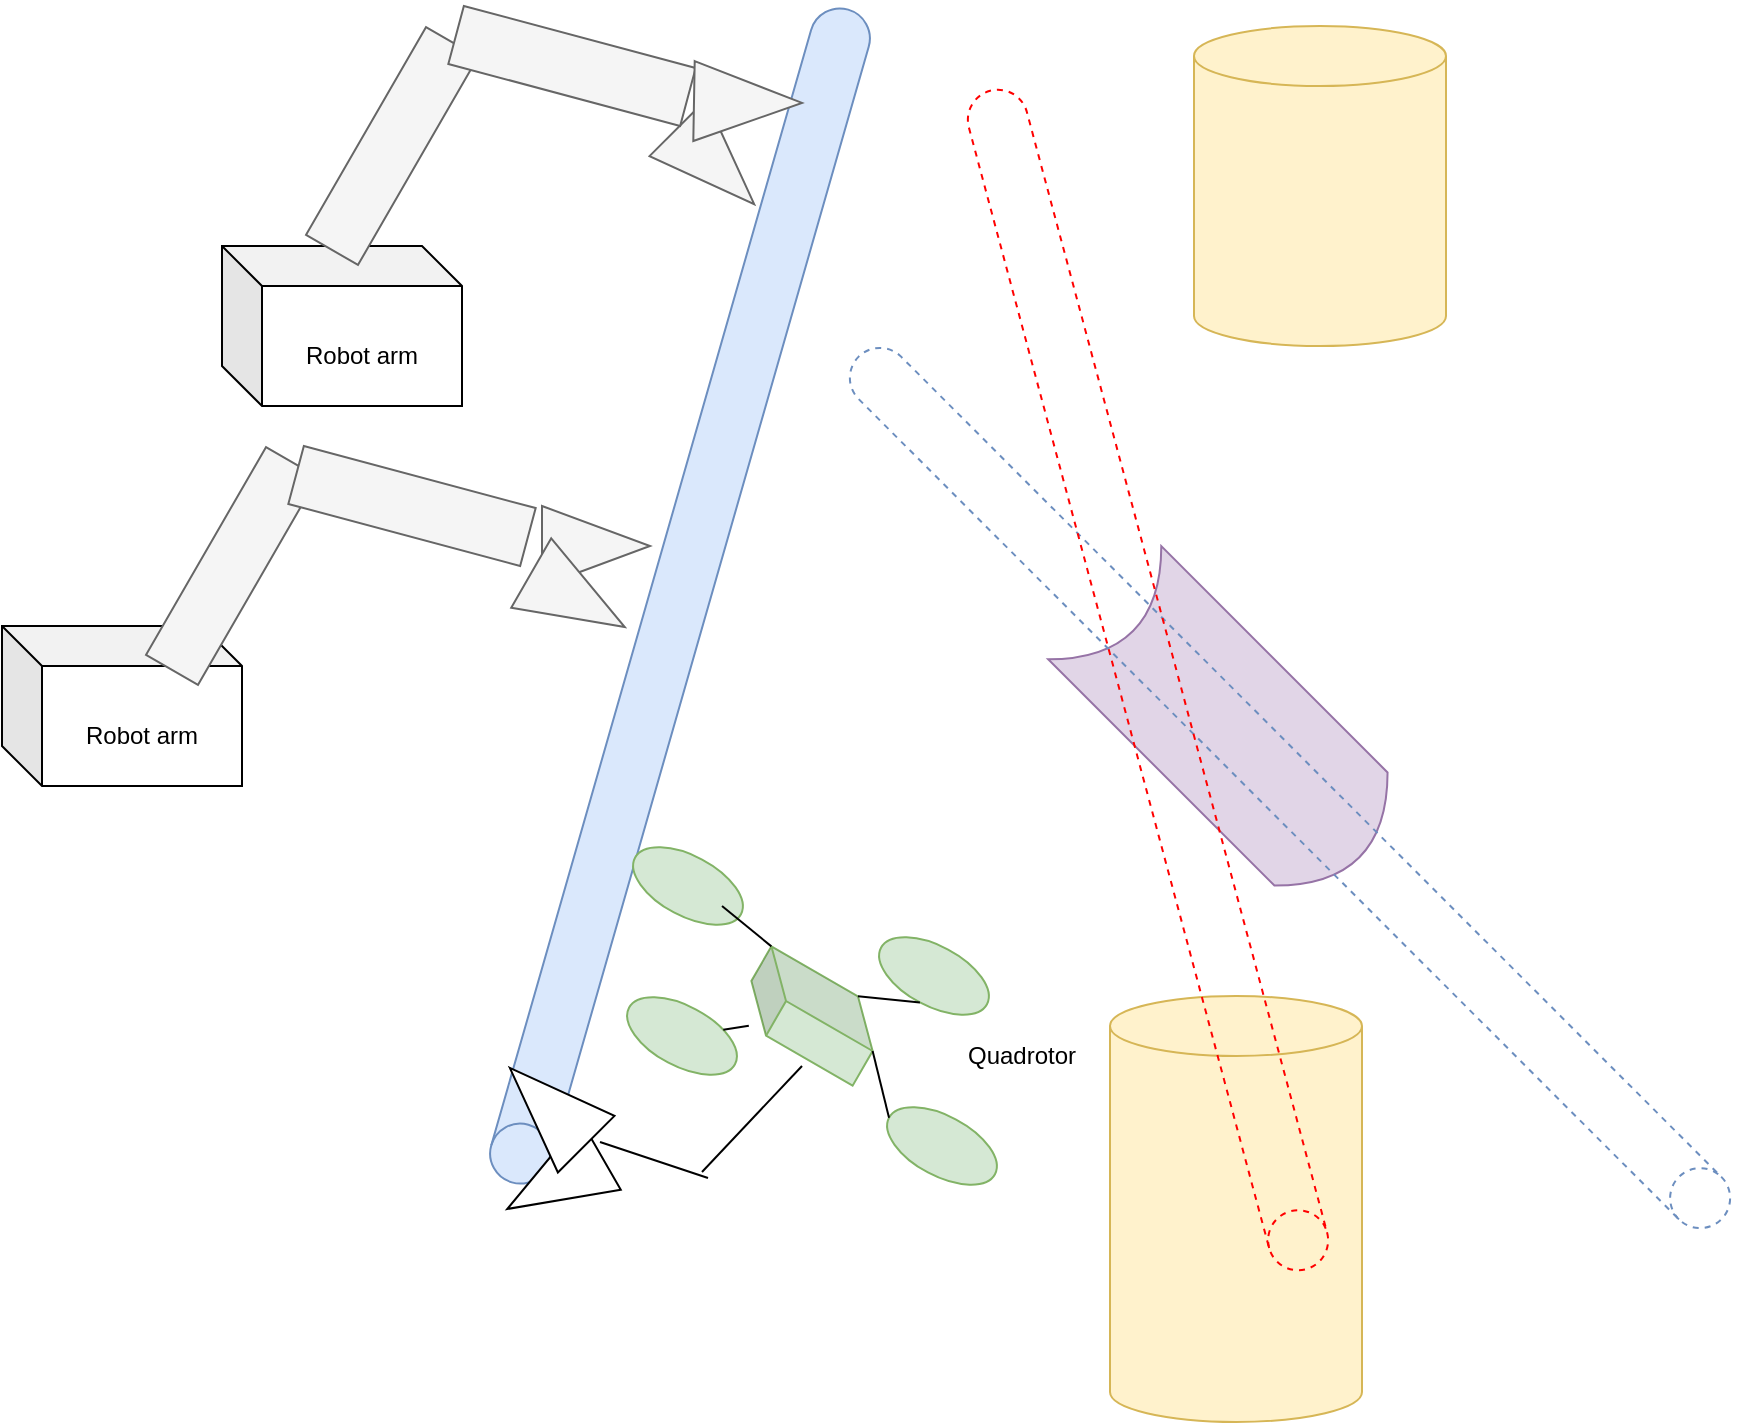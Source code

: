 <mxfile version="12.3.2" type="device" pages="4"><diagram id="ssUTzQZtZhe1urBUbMZH" name="Page-1"><mxGraphModel dx="1350" dy="816" grid="0" gridSize="10" guides="1" tooltips="1" connect="1" arrows="1" fold="1" page="1" pageScale="1" pageWidth="827" pageHeight="1169" math="0" shadow="0"><root><mxCell id="0"/><mxCell id="1" parent="0"/><mxCell id="jXosLKXXD0kvNmq8i7v_-1" value="" style="shape=cube;whiteSpace=wrap;html=1;boundedLbl=1;backgroundOutline=1;darkOpacity=0.05;darkOpacity2=0.1;" parent="1" vertex="1"><mxGeometry x="90" y="470" width="120" height="80" as="geometry"/></mxCell><mxCell id="jXosLKXXD0kvNmq8i7v_-2" value="" style="shape=cube;whiteSpace=wrap;html=1;boundedLbl=1;backgroundOutline=1;darkOpacity=0.05;darkOpacity2=0.1;" parent="1" vertex="1"><mxGeometry x="200" y="280" width="120" height="80" as="geometry"/></mxCell><mxCell id="jXosLKXXD0kvNmq8i7v_-3" value="" style="triangle;whiteSpace=wrap;html=1;rotation=45;fillColor=#f5f5f5;fontColor=#333333;strokeColor=#666666;" parent="1" vertex="1"><mxGeometry x="420" y="220" width="54" height="40" as="geometry"/></mxCell><mxCell id="jXosLKXXD0kvNmq8i7v_-4" value="" style="rounded=0;whiteSpace=wrap;html=1;rotation=30;fillColor=#f5f5f5;fontColor=#333333;strokeColor=#666666;" parent="1" vertex="1"><mxGeometry x="270" y="170" width="30" height="120" as="geometry"/></mxCell><mxCell id="jXosLKXXD0kvNmq8i7v_-5" value="" style="rounded=0;whiteSpace=wrap;html=1;rotation=105;fillColor=#f5f5f5;fontColor=#333333;strokeColor=#666666;" parent="1" vertex="1"><mxGeometry x="360" y="130" width="30" height="120" as="geometry"/></mxCell><mxCell id="jXosLKXXD0kvNmq8i7v_-6" value="" style="rounded=0;whiteSpace=wrap;html=1;rotation=30;fillColor=#f5f5f5;fontColor=#333333;strokeColor=#666666;" parent="1" vertex="1"><mxGeometry x="190" y="380" width="30" height="120" as="geometry"/></mxCell><mxCell id="jXosLKXXD0kvNmq8i7v_-7" value="" style="rounded=0;whiteSpace=wrap;html=1;rotation=105;fillColor=#f5f5f5;fontColor=#333333;strokeColor=#666666;" parent="1" vertex="1"><mxGeometry x="280" y="350" width="30" height="120" as="geometry"/></mxCell><mxCell id="jXosLKXXD0kvNmq8i7v_-8" value="" style="triangle;whiteSpace=wrap;html=1;rotation=0;fillColor=#f5f5f5;fontColor=#333333;strokeColor=#666666;" parent="1" vertex="1"><mxGeometry x="360" y="410" width="54" height="40" as="geometry"/></mxCell><mxCell id="jXosLKXXD0kvNmq8i7v_-9" value="" style="shape=cylinder3;whiteSpace=wrap;html=1;boundedLbl=1;backgroundOutline=1;size=15;rotation=-164;fillColor=#dae8fc;strokeColor=#6c8ebf;" parent="1" vertex="1"><mxGeometry x="414" y="150" width="30" height="610" as="geometry"/></mxCell><mxCell id="jXosLKXXD0kvNmq8i7v_-10" value="" style="shape=cube;whiteSpace=wrap;html=1;boundedLbl=1;backgroundOutline=1;darkOpacity=0.05;darkOpacity2=0.1;rotation=30;fillColor=#d5e8d4;strokeColor=#82b366;" parent="1" vertex="1"><mxGeometry x="460" y="645" width="70" height="40" as="geometry"/></mxCell><mxCell id="jXosLKXXD0kvNmq8i7v_-11" value="" style="ellipse;whiteSpace=wrap;html=1;rotation=28;fillColor=#d5e8d4;strokeColor=#82b366;" parent="1" vertex="1"><mxGeometry x="530" y="715" width="60" height="30" as="geometry"/></mxCell><mxCell id="jXosLKXXD0kvNmq8i7v_-12" value="" style="ellipse;whiteSpace=wrap;html=1;rotation=28;fillColor=#d5e8d4;strokeColor=#82b366;" parent="1" vertex="1"><mxGeometry x="526" y="630" width="60" height="30" as="geometry"/></mxCell><mxCell id="jXosLKXXD0kvNmq8i7v_-13" value="" style="ellipse;whiteSpace=wrap;html=1;rotation=28;fillColor=#d5e8d4;strokeColor=#82b366;" parent="1" vertex="1"><mxGeometry x="403" y="585" width="60" height="30" as="geometry"/></mxCell><mxCell id="jXosLKXXD0kvNmq8i7v_-14" value="" style="ellipse;whiteSpace=wrap;html=1;rotation=28;fillColor=#d5e8d4;strokeColor=#82b366;" parent="1" vertex="1"><mxGeometry x="400" y="660" width="60" height="30" as="geometry"/></mxCell><mxCell id="jXosLKXXD0kvNmq8i7v_-15" value="" style="endArrow=none;html=1;rounded=0;" parent="1" edge="1"><mxGeometry width="50" height="50" relative="1" as="geometry"><mxPoint x="440" y="743" as="sourcePoint"/><mxPoint x="490" y="690" as="targetPoint"/></mxGeometry></mxCell><mxCell id="jXosLKXXD0kvNmq8i7v_-16" value="" style="endArrow=none;html=1;rounded=0;entryX=0;entryY=0;entryDx=0;entryDy=0;entryPerimeter=0;" parent="1" target="jXosLKXXD0kvNmq8i7v_-10" edge="1"><mxGeometry width="50" height="50" relative="1" as="geometry"><mxPoint x="450" y="610" as="sourcePoint"/><mxPoint x="440" y="500" as="targetPoint"/></mxGeometry></mxCell><mxCell id="jXosLKXXD0kvNmq8i7v_-17" value="" style="endArrow=none;html=1;rounded=0;entryX=0.5;entryY=1;entryDx=0;entryDy=0;exitX=0;exitY=0;exitDx=50;exitDy=0;exitPerimeter=0;" parent="1" source="jXosLKXXD0kvNmq8i7v_-10" target="jXosLKXXD0kvNmq8i7v_-12" edge="1"><mxGeometry width="50" height="50" relative="1" as="geometry"><mxPoint x="390" y="550" as="sourcePoint"/><mxPoint x="440" y="500" as="targetPoint"/></mxGeometry></mxCell><mxCell id="jXosLKXXD0kvNmq8i7v_-18" value="" style="endArrow=none;html=1;rounded=0;" parent="1" source="jXosLKXXD0kvNmq8i7v_-14" target="jXosLKXXD0kvNmq8i7v_-10" edge="1"><mxGeometry width="50" height="50" relative="1" as="geometry"><mxPoint x="390" y="550" as="sourcePoint"/><mxPoint x="440" y="500" as="targetPoint"/></mxGeometry></mxCell><mxCell id="jXosLKXXD0kvNmq8i7v_-19" value="" style="endArrow=none;html=1;rounded=0;entryX=0;entryY=0.5;entryDx=0;entryDy=0;exitX=0;exitY=0;exitDx=70;exitDy=20;exitPerimeter=0;" parent="1" source="jXosLKXXD0kvNmq8i7v_-10" target="jXosLKXXD0kvNmq8i7v_-11" edge="1"><mxGeometry width="50" height="50" relative="1" as="geometry"><mxPoint x="390" y="550" as="sourcePoint"/><mxPoint x="440" y="500" as="targetPoint"/></mxGeometry></mxCell><mxCell id="jXosLKXXD0kvNmq8i7v_-20" value="Robot arm" style="text;html=1;strokeColor=none;fillColor=none;align=center;verticalAlign=middle;whiteSpace=wrap;rounded=0;" parent="1" vertex="1"><mxGeometry x="130" y="510" width="60" height="30" as="geometry"/></mxCell><mxCell id="jXosLKXXD0kvNmq8i7v_-21" value="Robot arm" style="text;html=1;strokeColor=none;fillColor=none;align=center;verticalAlign=middle;whiteSpace=wrap;rounded=0;" parent="1" vertex="1"><mxGeometry x="240" y="320" width="60" height="30" as="geometry"/></mxCell><mxCell id="jXosLKXXD0kvNmq8i7v_-22" value="Quadrotor" style="text;html=1;strokeColor=none;fillColor=none;align=center;verticalAlign=middle;whiteSpace=wrap;rounded=0;" parent="1" vertex="1"><mxGeometry x="570" y="670" width="60" height="30" as="geometry"/></mxCell><mxCell id="jXosLKXXD0kvNmq8i7v_-25" value="" style="shape=dataStorage;whiteSpace=wrap;html=1;fixedSize=1;rotation=-135;fillColor=#e1d5e7;strokeColor=#9673a6;" parent="1" vertex="1"><mxGeometry x="615" y="482" width="180" height="80" as="geometry"/></mxCell><mxCell id="jXosLKXXD0kvNmq8i7v_-29" value="" style="triangle;whiteSpace=wrap;html=1;rotation=1;fillColor=#f5f5f5;fontColor=#333333;strokeColor=#666666;" parent="1" vertex="1"><mxGeometry x="436" y="188" width="54" height="40" as="geometry"/></mxCell><mxCell id="jXosLKXXD0kvNmq8i7v_-30" value="" style="triangle;whiteSpace=wrap;html=1;rotation=30;fillColor=#f5f5f5;fontColor=#333333;strokeColor=#666666;" parent="1" vertex="1"><mxGeometry x="351" y="437" width="54" height="40" as="geometry"/></mxCell><mxCell id="jXosLKXXD0kvNmq8i7v_-31" value="" style="endArrow=none;html=1;rounded=0;" parent="1" edge="1"><mxGeometry width="50" height="50" relative="1" as="geometry"><mxPoint x="443" y="746" as="sourcePoint"/><mxPoint x="389" y="728" as="targetPoint"/></mxGeometry></mxCell><mxCell id="jXosLKXXD0kvNmq8i7v_-32" value="" style="triangle;whiteSpace=wrap;html=1;rotation=-210;" parent="1" vertex="1"><mxGeometry x="339" y="728" width="54" height="40" as="geometry"/></mxCell><mxCell id="jXosLKXXD0kvNmq8i7v_-33" value="" style="triangle;whiteSpace=wrap;html=1;rotation=-135;" parent="1" vertex="1"><mxGeometry x="336" y="690" width="54" height="40" as="geometry"/></mxCell><mxCell id="jXosLKXXD0kvNmq8i7v_-35" value="" style="shape=cylinder3;whiteSpace=wrap;html=1;boundedLbl=1;backgroundOutline=1;size=15;fillColor=#fff2cc;strokeColor=#d6b656;" parent="1" vertex="1"><mxGeometry x="686" y="170" width="126" height="160" as="geometry"/></mxCell><mxCell id="jXosLKXXD0kvNmq8i7v_-36" value="" style="shape=cylinder3;whiteSpace=wrap;html=1;boundedLbl=1;backgroundOutline=1;size=15;fillColor=#fff2cc;strokeColor=#d6b656;" parent="1" vertex="1"><mxGeometry x="644" y="655" width="126" height="213" as="geometry"/></mxCell><mxCell id="jXosLKXXD0kvNmq8i7v_-38" value="" style="shape=cylinder3;whiteSpace=wrap;html=1;boundedLbl=1;backgroundOutline=1;size=15;rotation=135;fillColor=none;strokeColor=#6c8ebf;dashed=1;" parent="1" vertex="1"><mxGeometry x="719" y="246" width="30" height="610" as="geometry"/></mxCell><mxCell id="jXosLKXXD0kvNmq8i7v_-39" value="" style="shape=cylinder3;whiteSpace=wrap;html=1;boundedLbl=1;backgroundOutline=1;size=15;rotation=165;fillColor=none;strokeColor=#FF0000;dashed=1;" parent="1" vertex="1"><mxGeometry x="648" y="192" width="30" height="610" as="geometry"/></mxCell></root></mxGraphModel></diagram><diagram id="3dfulkfmYTmKVOrZbzXi" name="Tarjan's SCC"><mxGraphModel dx="1350" dy="816" grid="1" gridSize="10" guides="1" tooltips="1" connect="1" arrows="1" fold="1" page="1" pageScale="1" pageWidth="827" pageHeight="1169" math="0" shadow="0"><root><mxCell id="0"/><mxCell id="1" value="Background" style="locked=1;" parent="0"/><mxCell id="TbnZWeLD08TmqF6yE6HN-11" style="orthogonalLoop=1;jettySize=auto;html=1;exitX=0;exitY=1;exitDx=0;exitDy=0;entryX=1;entryY=0;entryDx=0;entryDy=0;rounded=1;strokeColor=none;" parent="1" source="TbnZWeLD08TmqF6yE6HN-1" target="TbnZWeLD08TmqF6yE6HN-3" edge="1"><mxGeometry relative="1" as="geometry"/></mxCell><mxCell id="TbnZWeLD08TmqF6yE6HN-12" style="edgeStyle=none;rounded=1;orthogonalLoop=1;jettySize=auto;html=1;exitX=0;exitY=1;exitDx=0;exitDy=0;entryX=1;entryY=0;entryDx=0;entryDy=0;" parent="1" source="TbnZWeLD08TmqF6yE6HN-1" target="TbnZWeLD08TmqF6yE6HN-3" edge="1"><mxGeometry relative="1" as="geometry"/></mxCell><mxCell id="TbnZWeLD08TmqF6yE6HN-16" style="edgeStyle=none;rounded=1;orthogonalLoop=1;jettySize=auto;html=1;exitX=1;exitY=1;exitDx=0;exitDy=0;entryX=0;entryY=0;entryDx=0;entryDy=0;" parent="1" source="TbnZWeLD08TmqF6yE6HN-1" target="TbnZWeLD08TmqF6yE6HN-2" edge="1"><mxGeometry relative="1" as="geometry"/></mxCell><mxCell id="TbnZWeLD08TmqF6yE6HN-1" value="root" style="ellipse;whiteSpace=wrap;html=1;aspect=fixed;strokeColor=none;fillColor=#FFCCCC;" parent="1" vertex="1"><mxGeometry x="310" y="160" width="80" height="80" as="geometry"/></mxCell><mxCell id="TbnZWeLD08TmqF6yE6HN-17" style="edgeStyle=none;rounded=1;orthogonalLoop=1;jettySize=auto;html=1;exitX=0;exitY=1;exitDx=0;exitDy=0;entryX=0.5;entryY=0;entryDx=0;entryDy=0;" parent="1" source="TbnZWeLD08TmqF6yE6HN-2" target="TbnZWeLD08TmqF6yE6HN-5" edge="1"><mxGeometry relative="1" as="geometry"/></mxCell><mxCell id="TbnZWeLD08TmqF6yE6HN-18" style="edgeStyle=none;rounded=1;orthogonalLoop=1;jettySize=auto;html=1;exitX=1;exitY=0.5;exitDx=0;exitDy=0;entryX=0.5;entryY=0;entryDx=0;entryDy=0;" parent="1" source="TbnZWeLD08TmqF6yE6HN-2" target="TbnZWeLD08TmqF6yE6HN-4" edge="1"><mxGeometry relative="1" as="geometry"/></mxCell><mxCell id="TbnZWeLD08TmqF6yE6HN-2" value="node&amp;nbsp;" style="ellipse;whiteSpace=wrap;html=1;aspect=fixed;strokeColor=#82b366;fillColor=#d5e8d4;" parent="1" vertex="1"><mxGeometry x="460" y="310" width="80" height="80" as="geometry"/></mxCell><mxCell id="TbnZWeLD08TmqF6yE6HN-13" style="edgeStyle=none;rounded=1;orthogonalLoop=1;jettySize=auto;html=1;exitX=0;exitY=1;exitDx=0;exitDy=0;" parent="1" source="TbnZWeLD08TmqF6yE6HN-3" target="TbnZWeLD08TmqF6yE6HN-8" edge="1"><mxGeometry relative="1" as="geometry"/></mxCell><mxCell id="TbnZWeLD08TmqF6yE6HN-14" style="edgeStyle=none;rounded=1;orthogonalLoop=1;jettySize=auto;html=1;exitX=1;exitY=1;exitDx=0;exitDy=0;entryX=0.5;entryY=0;entryDx=0;entryDy=0;" parent="1" source="TbnZWeLD08TmqF6yE6HN-3" target="TbnZWeLD08TmqF6yE6HN-9" edge="1"><mxGeometry relative="1" as="geometry"/></mxCell><mxCell id="TbnZWeLD08TmqF6yE6HN-3" value="node&amp;nbsp;" style="ellipse;whiteSpace=wrap;html=1;aspect=fixed;strokeColor=#6c8ebf;fillColor=#dae8fc;" parent="1" vertex="1"><mxGeometry x="130" y="320" width="80" height="80" as="geometry"/></mxCell><mxCell id="TbnZWeLD08TmqF6yE6HN-19" style="edgeStyle=none;rounded=1;orthogonalLoop=1;jettySize=auto;html=1;exitX=0;exitY=1;exitDx=0;exitDy=0;entryX=1;entryY=0;entryDx=0;entryDy=0;" parent="1" source="TbnZWeLD08TmqF6yE6HN-4" target="TbnZWeLD08TmqF6yE6HN-15" edge="1"><mxGeometry relative="1" as="geometry"/></mxCell><mxCell id="TbnZWeLD08TmqF6yE6HN-20" style="edgeStyle=none;rounded=1;orthogonalLoop=1;jettySize=auto;html=1;exitX=1;exitY=0.5;exitDx=0;exitDy=0;entryX=0.5;entryY=0;entryDx=0;entryDy=0;" parent="1" source="TbnZWeLD08TmqF6yE6HN-4" target="TbnZWeLD08TmqF6yE6HN-6" edge="1"><mxGeometry relative="1" as="geometry"/></mxCell><mxCell id="TbnZWeLD08TmqF6yE6HN-4" value="node&amp;nbsp;" style="ellipse;whiteSpace=wrap;html=1;aspect=fixed;strokeColor=#82b366;fillColor=#d5e8d4;" parent="1" vertex="1"><mxGeometry x="590" y="450" width="80" height="80" as="geometry"/></mxCell><mxCell id="TbnZWeLD08TmqF6yE6HN-22" style="edgeStyle=none;rounded=1;orthogonalLoop=1;jettySize=auto;html=1;exitX=0;exitY=1;exitDx=0;exitDy=0;entryX=0.5;entryY=0;entryDx=0;entryDy=0;" parent="1" source="TbnZWeLD08TmqF6yE6HN-5" target="TbnZWeLD08TmqF6yE6HN-7" edge="1"><mxGeometry relative="1" as="geometry"/></mxCell><mxCell id="TbnZWeLD08TmqF6yE6HN-5" value="node&amp;nbsp;" style="ellipse;whiteSpace=wrap;html=1;aspect=fixed;strokeColor=#82b366;fillColor=#d5e8d4;" parent="1" vertex="1"><mxGeometry x="420" y="460" width="80" height="80" as="geometry"/></mxCell><mxCell id="TbnZWeLD08TmqF6yE6HN-6" value="node&amp;nbsp;" style="ellipse;whiteSpace=wrap;html=1;aspect=fixed;strokeColor=#82b366;fillColor=#d5e8d4;" parent="1" vertex="1"><mxGeometry x="720" y="590" width="80" height="80" as="geometry"/></mxCell><mxCell id="TbnZWeLD08TmqF6yE6HN-7" value="node&amp;nbsp;" style="ellipse;whiteSpace=wrap;html=1;aspect=fixed;strokeColor=#82b366;fillColor=#d5e8d4;" parent="1" vertex="1"><mxGeometry x="334" y="670" width="80" height="80" as="geometry"/></mxCell><mxCell id="TbnZWeLD08TmqF6yE6HN-8" value="node&amp;nbsp;" style="ellipse;whiteSpace=wrap;html=1;aspect=fixed;strokeColor=#6c8ebf;fillColor=#dae8fc;" parent="1" vertex="1"><mxGeometry x="50" y="450" width="80" height="80" as="geometry"/></mxCell><mxCell id="TbnZWeLD08TmqF6yE6HN-9" value="node&amp;nbsp;" style="ellipse;whiteSpace=wrap;html=1;aspect=fixed;strokeColor=#6c8ebf;fillColor=#dae8fc;" parent="1" vertex="1"><mxGeometry x="200" y="505" width="80" height="80" as="geometry"/></mxCell><mxCell id="TbnZWeLD08TmqF6yE6HN-15" value="node&amp;nbsp;" style="ellipse;whiteSpace=wrap;html=1;aspect=fixed;strokeColor=#82b366;fillColor=#d5e8d4;" parent="1" vertex="1"><mxGeometry x="490" y="620" width="80" height="80" as="geometry"/></mxCell><mxCell id="TbnZWeLD08TmqF6yE6HN-31" value="dfs traverse" style="locked=1;" parent="0"/><mxCell id="TbnZWeLD08TmqF6yE6HN-36" value="" style="endArrow=classic;html=1;rounded=1;dashed=1;fontFamily=Times New Roman;fontColor=#000000;strokeColor=#000000;strokeWidth=3;" parent="TbnZWeLD08TmqF6yE6HN-31" edge="1"><mxGeometry width="50" height="50" relative="1" as="geometry"><mxPoint x="580" y="610" as="sourcePoint"/><mxPoint x="610" y="540" as="targetPoint"/></mxGeometry></mxCell><mxCell id="TbnZWeLD08TmqF6yE6HN-37" value="" style="endArrow=classic;html=1;rounded=1;fontFamily=Times New Roman;fontColor=#000000;strokeColor=#000000;strokeWidth=3;" parent="TbnZWeLD08TmqF6yE6HN-31" edge="1"><mxGeometry width="50" height="50" relative="1" as="geometry"><mxPoint x="370" y="240" as="sourcePoint"/><mxPoint x="430" y="300" as="targetPoint"/></mxGeometry></mxCell><mxCell id="TbnZWeLD08TmqF6yE6HN-23" value="special edges" style="locked=1;" parent="0"/><mxCell id="TbnZWeLD08TmqF6yE6HN-24" value="" style="endArrow=classic;html=1;rounded=1;exitX=0.5;exitY=0;exitDx=0;exitDy=0;entryX=1;entryY=1;entryDx=0;entryDy=0;dashed=1;strokeColor=#FF00FF;" parent="TbnZWeLD08TmqF6yE6HN-23" source="TbnZWeLD08TmqF6yE6HN-15" target="TbnZWeLD08TmqF6yE6HN-2" edge="1"><mxGeometry width="50" height="50" relative="1" as="geometry"><mxPoint x="490" y="620" as="sourcePoint"/><mxPoint x="540" y="570" as="targetPoint"/></mxGeometry></mxCell><mxCell id="TbnZWeLD08TmqF6yE6HN-25" value="" style="endArrow=classic;html=1;rounded=1;dashed=1;entryX=1;entryY=0.5;entryDx=0;entryDy=0;exitX=0;exitY=0;exitDx=0;exitDy=0;strokeColor=#33FF33;" parent="TbnZWeLD08TmqF6yE6HN-23" source="TbnZWeLD08TmqF6yE6HN-7" target="TbnZWeLD08TmqF6yE6HN-9" edge="1"><mxGeometry width="50" height="50" relative="1" as="geometry"><mxPoint x="430" y="550" as="sourcePoint"/><mxPoint x="480" y="500" as="targetPoint"/></mxGeometry></mxCell><mxCell id="TbnZWeLD08TmqF6yE6HN-26" value="" style="endArrow=classic;html=1;rounded=1;dashed=1;exitX=0.5;exitY=1;exitDx=0;exitDy=0;entryX=1;entryY=0;entryDx=0;entryDy=0;fillColor=#ffe6cc;strokeColor=#FF0000;" parent="TbnZWeLD08TmqF6yE6HN-23" source="TbnZWeLD08TmqF6yE6HN-1" target="TbnZWeLD08TmqF6yE6HN-9" edge="1"><mxGeometry width="50" height="50" relative="1" as="geometry"><mxPoint x="430" y="550" as="sourcePoint"/><mxPoint x="480" y="500" as="targetPoint"/></mxGeometry></mxCell><mxCell id="TbnZWeLD08TmqF6yE6HN-27" value="" style="endArrow=classic;html=1;rounded=1;dashed=1;exitX=0;exitY=0.5;exitDx=0;exitDy=0;entryX=1;entryY=0.5;entryDx=0;entryDy=0;fontColor=#33FF33;strokeColor=#33FF33;" parent="TbnZWeLD08TmqF6yE6HN-23" source="TbnZWeLD08TmqF6yE6HN-15" target="TbnZWeLD08TmqF6yE6HN-7" edge="1"><mxGeometry width="50" height="50" relative="1" as="geometry"><mxPoint x="430" y="550" as="sourcePoint"/><mxPoint x="480" y="500" as="targetPoint"/></mxGeometry></mxCell><mxCell id="TbnZWeLD08TmqF6yE6HN-28" value="back edge" style="text;html=1;strokeColor=none;fillColor=none;align=center;verticalAlign=middle;whiteSpace=wrap;rounded=0;fontColor=#FF00FF;fontStyle=1;fontFamily=Times New Roman;" parent="TbnZWeLD08TmqF6yE6HN-23" vertex="1"><mxGeometry x="530" y="500" width="60" height="30" as="geometry"/></mxCell><mxCell id="TbnZWeLD08TmqF6yE6HN-30" value="cross edge" style="text;html=1;strokeColor=none;fillColor=none;align=center;verticalAlign=middle;whiteSpace=wrap;rounded=0;fontColor=#33FF33;fontStyle=1;fontFamily=Times New Roman;" parent="TbnZWeLD08TmqF6yE6HN-23" vertex="1"><mxGeometry x="420" y="690" width="90" height="30" as="geometry"/></mxCell><mxCell id="TbnZWeLD08TmqF6yE6HN-32" value="cross edge" style="text;html=1;strokeColor=none;fillColor=none;align=center;verticalAlign=middle;whiteSpace=wrap;rounded=0;fontColor=#33FF33;fontStyle=1;fontFamily=Times New Roman;" parent="TbnZWeLD08TmqF6yE6HN-23" vertex="1"><mxGeometry x="240" y="620" width="80" height="30" as="geometry"/></mxCell><mxCell id="TbnZWeLD08TmqF6yE6HN-33" value="forward edge" style="text;html=1;strokeColor=none;fillColor=none;align=center;verticalAlign=middle;whiteSpace=wrap;rounded=0;fontColor=#FF0000;fontStyle=1;fontFamily=Times New Roman;" parent="TbnZWeLD08TmqF6yE6HN-23" vertex="1"><mxGeometry x="300" y="380" width="100" height="30" as="geometry"/></mxCell><mxCell id="TbnZWeLD08TmqF6yE6HN-34" value="tree edge" style="text;html=1;strokeColor=none;fillColor=none;align=center;verticalAlign=middle;whiteSpace=wrap;rounded=0;fontColor=#000000;fontStyle=1;fontFamily=Times New Roman;" parent="TbnZWeLD08TmqF6yE6HN-23" vertex="1"><mxGeometry x="414" y="240" width="60" height="30" as="geometry"/></mxCell><mxCell id="8AmKw-qRgYpbTJ704_HL-1" value="node" style="" parent="0"/><mxCell id="8AmKw-qRgYpbTJ704_HL-2" value="" style="ellipse;whiteSpace=wrap;html=1;fillColor=none;dashed=1;strokeColor=#3333FF;" vertex="1" parent="8AmKw-qRgYpbTJ704_HL-1"><mxGeometry x="430" y="300" width="140" height="100" as="geometry"/></mxCell><mxCell id="8AmKw-qRgYpbTJ704_HL-5" style="edgeStyle=orthogonalEdgeStyle;rounded=0;orthogonalLoop=1;jettySize=auto;html=1;entryX=1;entryY=0.5;entryDx=0;entryDy=0;strokeColor=#3333FF;dashed=1;" edge="1" parent="8AmKw-qRgYpbTJ704_HL-1" source="8AmKw-qRgYpbTJ704_HL-3" target="8AmKw-qRgYpbTJ704_HL-2"><mxGeometry relative="1" as="geometry"/></mxCell><mxCell id="8AmKw-qRgYpbTJ704_HL-3" value="a. head of a scc:&lt;br&gt;low[index] == disc[index]&lt;br&gt;record result" style="text;html=1;strokeColor=none;fillColor=none;align=left;verticalAlign=middle;whiteSpace=wrap;rounded=0;dashed=1;fontStyle=1" vertex="1" parent="8AmKw-qRgYpbTJ704_HL-1"><mxGeometry x="560" y="220" width="170" height="70" as="geometry"/></mxCell><mxCell id="8AmKw-qRgYpbTJ704_HL-6" value="" style="ellipse;whiteSpace=wrap;html=1;dashed=1;strokeColor=#FF0000;fillColor=none;" vertex="1" parent="8AmKw-qRgYpbTJ704_HL-1"><mxGeometry x="310" y="660" width="120" height="110" as="geometry"/></mxCell><mxCell id="8AmKw-qRgYpbTJ704_HL-7" value="" style="ellipse;whiteSpace=wrap;html=1;dashed=1;strokeColor=#663300;fillColor=none;" vertex="1" parent="8AmKw-qRgYpbTJ704_HL-1"><mxGeometry x="470" y="605" width="120" height="110" as="geometry"/></mxCell><mxCell id="8AmKw-qRgYpbTJ704_HL-13" style="edgeStyle=orthogonalEdgeStyle;rounded=0;orthogonalLoop=1;jettySize=auto;html=1;exitX=0.5;exitY=0;exitDx=0;exitDy=0;entryX=1;entryY=1;entryDx=0;entryDy=0;dashed=1;strokeColor=#663300;fontColor=#FF0000;" edge="1" parent="8AmKw-qRgYpbTJ704_HL-1" source="8AmKw-qRgYpbTJ704_HL-8" target="8AmKw-qRgYpbTJ704_HL-7"><mxGeometry relative="1" as="geometry"/></mxCell><mxCell id="8AmKw-qRgYpbTJ704_HL-8" value="c. child index is in the resBuffer:&lt;br&gt;back edge&lt;br&gt;low[nodeIndex] = min(low[nodeIndex], disc[childIndex])" style="text;html=1;strokeColor=none;fillColor=none;align=left;verticalAlign=middle;whiteSpace=wrap;rounded=0;dashed=1;fontStyle=1" vertex="1" parent="8AmKw-qRgYpbTJ704_HL-1"><mxGeometry x="225" y="870" width="245" height="60" as="geometry"/></mxCell><mxCell id="8AmKw-qRgYpbTJ704_HL-12" style="edgeStyle=orthogonalEdgeStyle;rounded=0;orthogonalLoop=1;jettySize=auto;html=1;exitX=0.5;exitY=0;exitDx=0;exitDy=0;entryX=0;entryY=0.5;entryDx=0;entryDy=0;dashed=1;strokeColor=#FF0000;fontColor=#FF0000;" edge="1" parent="8AmKw-qRgYpbTJ704_HL-1" source="8AmKw-qRgYpbTJ704_HL-11" target="8AmKw-qRgYpbTJ704_HL-6"><mxGeometry relative="1" as="geometry"/></mxCell><mxCell id="8AmKw-qRgYpbTJ704_HL-11" value="d. child index is not in the resBuffer:&lt;br&gt;cross edge, then do nothing" style="text;html=1;strokeColor=none;fillColor=none;align=left;verticalAlign=middle;whiteSpace=wrap;rounded=0;dashed=1;fontStyle=1" vertex="1" parent="8AmKw-qRgYpbTJ704_HL-1"><mxGeometry x="70" y="760" width="190" height="50" as="geometry"/></mxCell><mxCell id="8AmKw-qRgYpbTJ704_HL-15" style="edgeStyle=orthogonalEdgeStyle;rounded=0;orthogonalLoop=1;jettySize=auto;html=1;exitX=0.5;exitY=0;exitDx=0;exitDy=0;dashed=1;strokeColor=#663300;fontColor=#000000;" edge="1" parent="8AmKw-qRgYpbTJ704_HL-1" source="8AmKw-qRgYpbTJ704_HL-14"><mxGeometry relative="1" as="geometry"><mxPoint x="400" y="290" as="targetPoint"/></mxGeometry></mxCell><mxCell id="8AmKw-qRgYpbTJ704_HL-14" value="dfs traverse" style="text;html=1;strokeColor=none;fillColor=none;align=center;verticalAlign=middle;whiteSpace=wrap;rounded=0;dashed=1;fontColor=#000000;fontStyle=1" vertex="1" parent="8AmKw-qRgYpbTJ704_HL-1"><mxGeometry x="330" y="340" width="80" height="20" as="geometry"/></mxCell><mxCell id="8AmKw-qRgYpbTJ704_HL-22" style="edgeStyle=orthogonalEdgeStyle;rounded=0;orthogonalLoop=1;jettySize=auto;html=1;exitX=0.5;exitY=0;exitDx=0;exitDy=0;strokeColor=#000000;fontColor=#000000;dashed=1;" edge="1" parent="8AmKw-qRgYpbTJ704_HL-1" source="8AmKw-qRgYpbTJ704_HL-20"><mxGeometry relative="1" as="geometry"><mxPoint x="590" y="580" as="targetPoint"/><Array as="points"><mxPoint x="653" y="800"/><mxPoint x="630" y="800"/><mxPoint x="630" y="580"/></Array></mxGeometry></mxCell><mxCell id="8AmKw-qRgYpbTJ704_HL-20" value="b. when traverse backward,&amp;nbsp;&lt;br&gt;update low[index]&lt;br&gt;low[nodeIndex] = min(low[nodeIndex], low[childIndex])" style="text;html=1;strokeColor=none;fillColor=none;align=left;verticalAlign=middle;whiteSpace=wrap;rounded=0;dashed=1;fontStyle=1" vertex="1" parent="8AmKw-qRgYpbTJ704_HL-1"><mxGeometry x="540" y="870" width="225" height="60" as="geometry"/></mxCell></root></mxGraphModel></diagram><diagram id="lkUUPGwsqInyA4u9x3SJ" name="solver design"><mxGraphModel dx="1350" dy="816" grid="1" gridSize="10" guides="1" tooltips="1" connect="1" arrows="1" fold="1" page="1" pageScale="1" pageWidth="827" pageHeight="1169" math="0" shadow="0"><root><mxCell id="0"/><mxCell id="1" parent="0"/><mxCell id="vB6joArK4t7NuOvckfKZ-1" value="&amp;lt;&amp;lt;keyword&amp;gt;&amp;gt;&lt;br&gt;&lt;b&gt;Classifier1&lt;/b&gt;&lt;br&gt;{abstract}" style="swimlane;fontStyle=0;align=center;verticalAlign=top;childLayout=stackLayout;horizontal=1;startSize=55;horizontalStack=0;resizeParent=1;resizeParentMax=0;resizeLast=0;collapsible=0;marginBottom=0;html=1;" parent="1" vertex="1"><mxGeometry x="274" y="210" width="140" height="183" as="geometry"/></mxCell><mxCell id="vB6joArK4t7NuOvckfKZ-2" value="attributes" style="text;html=1;strokeColor=none;fillColor=none;align=center;verticalAlign=middle;spacingLeft=4;spacingRight=4;overflow=hidden;rotatable=0;points=[[0,0.5],[1,0.5]];portConstraint=eastwest;" parent="vB6joArK4t7NuOvckfKZ-1" vertex="1"><mxGeometry y="55" width="140" height="20" as="geometry"/></mxCell><mxCell id="vB6joArK4t7NuOvckfKZ-3" value="attribute1" style="text;html=1;strokeColor=none;fillColor=none;align=left;verticalAlign=middle;spacingLeft=4;spacingRight=4;overflow=hidden;rotatable=0;points=[[0,0.5],[1,0.5]];portConstraint=eastwest;" parent="vB6joArK4t7NuOvckfKZ-1" vertex="1"><mxGeometry y="75" width="140" height="20" as="geometry"/></mxCell><mxCell id="vB6joArK4t7NuOvckfKZ-4" value="inherited attribute2" style="text;html=1;strokeColor=none;fillColor=none;align=left;verticalAlign=middle;spacingLeft=4;spacingRight=4;overflow=hidden;rotatable=0;points=[[0,0.5],[1,0.5]];portConstraint=eastwest;fontColor=#808080;" parent="vB6joArK4t7NuOvckfKZ-1" vertex="1"><mxGeometry y="95" width="140" height="20" as="geometry"/></mxCell><mxCell id="vB6joArK4t7NuOvckfKZ-5" value="..." style="text;html=1;strokeColor=none;fillColor=none;align=left;verticalAlign=middle;spacingLeft=4;spacingRight=4;overflow=hidden;rotatable=0;points=[[0,0.5],[1,0.5]];portConstraint=eastwest;" parent="vB6joArK4t7NuOvckfKZ-1" vertex="1"><mxGeometry y="115" width="140" height="20" as="geometry"/></mxCell><mxCell id="vB6joArK4t7NuOvckfKZ-6" value="" style="line;strokeWidth=1;fillColor=none;align=left;verticalAlign=middle;spacingTop=-1;spacingLeft=3;spacingRight=3;rotatable=0;labelPosition=right;points=[];portConstraint=eastwest;" parent="vB6joArK4t7NuOvckfKZ-1" vertex="1"><mxGeometry y="135" width="140" height="8" as="geometry"/></mxCell><mxCell id="vB6joArK4t7NuOvckfKZ-7" value="operations" style="text;html=1;strokeColor=none;fillColor=none;align=center;verticalAlign=middle;spacingLeft=4;spacingRight=4;overflow=hidden;rotatable=0;points=[[0,0.5],[1,0.5]];portConstraint=eastwest;" parent="vB6joArK4t7NuOvckfKZ-1" vertex="1"><mxGeometry y="143" width="140" height="20" as="geometry"/></mxCell><mxCell id="vB6joArK4t7NuOvckfKZ-8" value="operation1" style="text;html=1;strokeColor=none;fillColor=none;align=left;verticalAlign=middle;spacingLeft=4;spacingRight=4;overflow=hidden;rotatable=0;points=[[0,0.5],[1,0.5]];portConstraint=eastwest;" parent="vB6joArK4t7NuOvckfKZ-1" vertex="1"><mxGeometry y="163" width="140" height="20" as="geometry"/></mxCell><mxCell id="vB6joArK4t7NuOvckfKZ-17" style="edgeStyle=orthogonalEdgeStyle;rounded=0;orthogonalLoop=1;jettySize=auto;html=1;exitX=0.5;exitY=0;exitDx=0;exitDy=0;entryX=0.471;entryY=0.95;entryDx=0;entryDy=0;entryPerimeter=0;" parent="1" source="vB6joArK4t7NuOvckfKZ-9" target="vB6joArK4t7NuOvckfKZ-8" edge="1"><mxGeometry relative="1" as="geometry"/></mxCell><mxCell id="vB6joArK4t7NuOvckfKZ-9" value="&amp;lt;&amp;lt;keyword&amp;gt;&amp;gt;&lt;br&gt;&lt;b&gt;Classifier1&lt;/b&gt;&lt;br&gt;{abstract}" style="swimlane;fontStyle=0;align=center;verticalAlign=top;childLayout=stackLayout;horizontal=1;startSize=55;horizontalStack=0;resizeParent=1;resizeParentMax=0;resizeLast=0;collapsible=0;marginBottom=0;html=1;" parent="1" vertex="1"><mxGeometry x="274" y="480" width="140" height="183" as="geometry"/></mxCell><mxCell id="vB6joArK4t7NuOvckfKZ-10" value="attributes" style="text;html=1;strokeColor=none;fillColor=none;align=center;verticalAlign=middle;spacingLeft=4;spacingRight=4;overflow=hidden;rotatable=0;points=[[0,0.5],[1,0.5]];portConstraint=eastwest;" parent="vB6joArK4t7NuOvckfKZ-9" vertex="1"><mxGeometry y="55" width="140" height="20" as="geometry"/></mxCell><mxCell id="vB6joArK4t7NuOvckfKZ-11" value="attribute1" style="text;html=1;strokeColor=none;fillColor=none;align=left;verticalAlign=middle;spacingLeft=4;spacingRight=4;overflow=hidden;rotatable=0;points=[[0,0.5],[1,0.5]];portConstraint=eastwest;" parent="vB6joArK4t7NuOvckfKZ-9" vertex="1"><mxGeometry y="75" width="140" height="20" as="geometry"/></mxCell><mxCell id="vB6joArK4t7NuOvckfKZ-12" value="inherited attribute2" style="text;html=1;strokeColor=none;fillColor=none;align=left;verticalAlign=middle;spacingLeft=4;spacingRight=4;overflow=hidden;rotatable=0;points=[[0,0.5],[1,0.5]];portConstraint=eastwest;fontColor=#808080;" parent="vB6joArK4t7NuOvckfKZ-9" vertex="1"><mxGeometry y="95" width="140" height="20" as="geometry"/></mxCell><mxCell id="vB6joArK4t7NuOvckfKZ-13" value="..." style="text;html=1;strokeColor=none;fillColor=none;align=left;verticalAlign=middle;spacingLeft=4;spacingRight=4;overflow=hidden;rotatable=0;points=[[0,0.5],[1,0.5]];portConstraint=eastwest;" parent="vB6joArK4t7NuOvckfKZ-9" vertex="1"><mxGeometry y="115" width="140" height="20" as="geometry"/></mxCell><mxCell id="vB6joArK4t7NuOvckfKZ-14" value="" style="line;strokeWidth=1;fillColor=none;align=left;verticalAlign=middle;spacingTop=-1;spacingLeft=3;spacingRight=3;rotatable=0;labelPosition=right;points=[];portConstraint=eastwest;" parent="vB6joArK4t7NuOvckfKZ-9" vertex="1"><mxGeometry y="135" width="140" height="8" as="geometry"/></mxCell><mxCell id="vB6joArK4t7NuOvckfKZ-15" value="operations" style="text;html=1;strokeColor=none;fillColor=none;align=center;verticalAlign=middle;spacingLeft=4;spacingRight=4;overflow=hidden;rotatable=0;points=[[0,0.5],[1,0.5]];portConstraint=eastwest;" parent="vB6joArK4t7NuOvckfKZ-9" vertex="1"><mxGeometry y="143" width="140" height="20" as="geometry"/></mxCell><mxCell id="vB6joArK4t7NuOvckfKZ-16" value="operation1" style="text;html=1;strokeColor=none;fillColor=none;align=left;verticalAlign=middle;spacingLeft=4;spacingRight=4;overflow=hidden;rotatable=0;points=[[0,0.5],[1,0.5]];portConstraint=eastwest;" parent="vB6joArK4t7NuOvckfKZ-9" vertex="1"><mxGeometry y="163" width="140" height="20" as="geometry"/></mxCell></root></mxGraphModel></diagram><diagram id="5aniwgTEyxjfMHeVYDZH" name="Johnson's algorithm"><mxGraphModel dx="1350" dy="816" grid="1" gridSize="10" guides="1" tooltips="1" connect="1" arrows="1" fold="1" page="1" pageScale="1" pageWidth="850" pageHeight="1100" math="0" shadow="0"><root><mxCell id="iJi8mvZ0efVqOFzQLyn1-0"/><mxCell id="iJi8mvZ0efVqOFzQLyn1-1" parent="iJi8mvZ0efVqOFzQLyn1-0"/></root></mxGraphModel></diagram></mxfile>